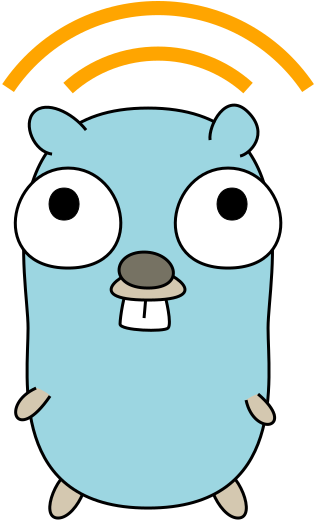 <?xml version="1.0" encoding="UTF-8"?>
<dia:diagram xmlns:dia="http://www.lysator.liu.se/~alla/dia/">
  <dia:layer name="Background" visible="true" connectable="true" active="true">
    <dia:object type="Standard - Beziergon" version="0" id="O0">
      <dia:attribute name="obj_pos">
        <dia:point val="11.5,18"/>
      </dia:attribute>
      <dia:attribute name="obj_bb">
        <dia:rectangle val="11.011,17.925;12.989,20.575"/>
      </dia:attribute>
      <dia:attribute name="bez_points">
        <dia:point val="11.5,18"/>
        <dia:point val="12.5,18"/>
        <dia:point val="13.5,20.5"/>
        <dia:point val="12.5,20.5"/>
        <dia:point val="11.5,20.5"/>
        <dia:point val="10.5,18"/>
      </dia:attribute>
      <dia:attribute name="corner_types">
        <dia:enum val="0"/>
        <dia:enum val="0"/>
        <dia:enum val="0"/>
      </dia:attribute>
      <dia:attribute name="line_width">
        <dia:real val="0.15"/>
      </dia:attribute>
      <dia:attribute name="inner_color">
        <dia:color val="#d4c8b0ff"/>
      </dia:attribute>
      <dia:attribute name="show_background">
        <dia:boolean val="true"/>
      </dia:attribute>
    </dia:object>
    <dia:object type="Standard - Beziergon" version="0" id="O1">
      <dia:attribute name="obj_pos">
        <dia:point val="4.5,18"/>
      </dia:attribute>
      <dia:attribute name="obj_bb">
        <dia:rectangle val="3.011,17.925;4.989,20.575"/>
      </dia:attribute>
      <dia:attribute name="bez_points">
        <dia:point val="4.5,18"/>
        <dia:point val="5.5,18"/>
        <dia:point val="4.5,20.5"/>
        <dia:point val="3.5,20.5"/>
        <dia:point val="2.5,20.5"/>
        <dia:point val="3.5,18"/>
      </dia:attribute>
      <dia:attribute name="corner_types">
        <dia:enum val="0"/>
        <dia:enum val="0"/>
        <dia:enum val="0"/>
      </dia:attribute>
      <dia:attribute name="line_width">
        <dia:real val="0.15"/>
      </dia:attribute>
      <dia:attribute name="inner_color">
        <dia:color val="#d4c8b0ff"/>
      </dia:attribute>
      <dia:attribute name="show_background">
        <dia:boolean val="true"/>
      </dia:attribute>
    </dia:object>
    <dia:object type="Standard - Beziergon" version="0" id="O2">
      <dia:attribute name="obj_pos">
        <dia:point val="8,0"/>
      </dia:attribute>
      <dia:attribute name="obj_bb">
        <dia:rectangle val="1.703,-0.075;14.297,20.075"/>
      </dia:attribute>
      <dia:attribute name="bez_points">
        <dia:point val="8,0"/>
        <dia:point val="16,0"/>
        <dia:point val="14,8.5"/>
        <dia:point val="14,11"/>
        <dia:point val="14,13.5"/>
        <dia:point val="15,20"/>
        <dia:point val="8,20"/>
        <dia:point val="1,20"/>
        <dia:point val="2,13.5"/>
        <dia:point val="2,11"/>
        <dia:point val="2,8.5"/>
        <dia:point val="0,0"/>
      </dia:attribute>
      <dia:attribute name="corner_types">
        <dia:enum val="0"/>
        <dia:enum val="0"/>
        <dia:enum val="0"/>
        <dia:enum val="0"/>
        <dia:enum val="0"/>
      </dia:attribute>
      <dia:attribute name="line_width">
        <dia:real val="0.15"/>
      </dia:attribute>
      <dia:attribute name="inner_color">
        <dia:color val="#9cd6e1ff"/>
      </dia:attribute>
      <dia:attribute name="show_background">
        <dia:boolean val="true"/>
      </dia:attribute>
    </dia:object>
    <dia:object type="Standard - Beziergon" version="0" id="O3">
      <dia:attribute name="obj_pos">
        <dia:point val="4,3"/>
      </dia:attribute>
      <dia:attribute name="obj_bb">
        <dia:rectangle val="1.287,2.925;6.713,8.075"/>
      </dia:attribute>
      <dia:attribute name="bez_points">
        <dia:point val="4,3"/>
        <dia:point val="7,3"/>
        <dia:point val="8,8"/>
        <dia:point val="4,8"/>
        <dia:point val="0,8"/>
        <dia:point val="1,3"/>
      </dia:attribute>
      <dia:attribute name="corner_types">
        <dia:enum val="0"/>
        <dia:enum val="0"/>
        <dia:enum val="0"/>
      </dia:attribute>
      <dia:attribute name="line_width">
        <dia:real val="0.15"/>
      </dia:attribute>
      <dia:attribute name="show_background">
        <dia:boolean val="true"/>
      </dia:attribute>
    </dia:object>
    <dia:object type="Standard - Beziergon" version="0" id="O4">
      <dia:attribute name="obj_pos">
        <dia:point val="12,3"/>
      </dia:attribute>
      <dia:attribute name="obj_bb">
        <dia:rectangle val="9.287,2.925;14.713,8.075"/>
      </dia:attribute>
      <dia:attribute name="bez_points">
        <dia:point val="12,3"/>
        <dia:point val="15,3"/>
        <dia:point val="16,8"/>
        <dia:point val="12,8"/>
        <dia:point val="8,8"/>
        <dia:point val="9,3"/>
      </dia:attribute>
      <dia:attribute name="corner_types">
        <dia:enum val="0"/>
        <dia:enum val="0"/>
        <dia:enum val="0"/>
      </dia:attribute>
      <dia:attribute name="line_width">
        <dia:real val="0.15"/>
      </dia:attribute>
      <dia:attribute name="show_background">
        <dia:boolean val="true"/>
      </dia:attribute>
    </dia:object>
    <dia:object type="Standard - Beziergon" version="0" id="O5">
      <dia:attribute name="obj_pos">
        <dia:point val="3.8,4"/>
      </dia:attribute>
      <dia:attribute name="obj_bb">
        <dia:rectangle val="3.05,4;4.55,5.6"/>
      </dia:attribute>
      <dia:attribute name="bez_points">
        <dia:point val="3.8,4"/>
        <dia:point val="4.8,4"/>
        <dia:point val="4.8,5.6"/>
        <dia:point val="3.8,5.6"/>
        <dia:point val="2.8,5.6"/>
        <dia:point val="2.8,4"/>
      </dia:attribute>
      <dia:attribute name="corner_types">
        <dia:enum val="0"/>
        <dia:enum val="0"/>
        <dia:enum val="0"/>
      </dia:attribute>
      <dia:attribute name="line_width">
        <dia:real val="4.147e-40"/>
      </dia:attribute>
      <dia:attribute name="inner_color">
        <dia:color val="#000000ff"/>
      </dia:attribute>
      <dia:attribute name="show_background">
        <dia:boolean val="true"/>
      </dia:attribute>
    </dia:object>
    <dia:object type="Standard - Beziergon" version="0" id="O6">
      <dia:attribute name="obj_pos">
        <dia:point val="12.2,4"/>
      </dia:attribute>
      <dia:attribute name="obj_bb">
        <dia:rectangle val="11.45,4;12.95,5.6"/>
      </dia:attribute>
      <dia:attribute name="bez_points">
        <dia:point val="12.2,4"/>
        <dia:point val="13.2,4"/>
        <dia:point val="13.2,5.6"/>
        <dia:point val="12.2,5.6"/>
        <dia:point val="11.2,5.6"/>
        <dia:point val="11.2,4"/>
      </dia:attribute>
      <dia:attribute name="corner_types">
        <dia:enum val="0"/>
        <dia:enum val="0"/>
        <dia:enum val="0"/>
      </dia:attribute>
      <dia:attribute name="line_width">
        <dia:real val="4.147e-40"/>
      </dia:attribute>
      <dia:attribute name="inner_color">
        <dia:color val="#000000ff"/>
      </dia:attribute>
      <dia:attribute name="show_background">
        <dia:boolean val="true"/>
      </dia:attribute>
    </dia:object>
    <dia:object type="Standard - Beziergon" version="0" id="O7">
      <dia:attribute name="obj_pos">
        <dia:point val="7,9"/>
      </dia:attribute>
      <dia:attribute name="obj_bb">
        <dia:rectangle val="6.525,8.812;9.142,11.188"/>
      </dia:attribute>
      <dia:attribute name="bez_points">
        <dia:point val="7,9"/>
        <dia:point val="7.2,8.8"/>
        <dia:point val="8.7,8.867"/>
        <dia:point val="8.8,9.2"/>
        <dia:point val="8.9,9.533"/>
        <dia:point val="9.2,10.8"/>
        <dia:point val="9,11"/>
        <dia:point val="8.8,11.2"/>
        <dia:point val="6.6,11.133"/>
        <dia:point val="6.6,10.8"/>
        <dia:point val="6.6,10.467"/>
        <dia:point val="6.8,9.2"/>
      </dia:attribute>
      <dia:attribute name="corner_types">
        <dia:enum val="0"/>
        <dia:enum val="0"/>
        <dia:enum val="0"/>
        <dia:enum val="0"/>
        <dia:enum val="0"/>
      </dia:attribute>
      <dia:attribute name="line_width">
        <dia:real val="0.15"/>
      </dia:attribute>
      <dia:attribute name="show_background">
        <dia:boolean val="true"/>
      </dia:attribute>
    </dia:object>
    <dia:object type="Standard - Line" version="0" id="O8">
      <dia:attribute name="obj_pos">
        <dia:point val="7.938,8.9"/>
      </dia:attribute>
      <dia:attribute name="obj_bb">
        <dia:rectangle val="7.719,8.819;8.019,10.581"/>
      </dia:attribute>
      <dia:attribute name="conn_endpoints">
        <dia:point val="7.938,8.9"/>
        <dia:point val="7.8,10.5"/>
      </dia:attribute>
      <dia:attribute name="numcp">
        <dia:int val="1"/>
      </dia:attribute>
      <dia:attribute name="line_width">
        <dia:real val="0.15"/>
      </dia:attribute>
      <dia:connections>
        <dia:connection handle="0" to="O7" connection="1"/>
      </dia:connections>
    </dia:object>
    <dia:object type="Standard - Beziergon" version="0" id="O9">
      <dia:attribute name="obj_pos">
        <dia:point val="8,8"/>
      </dia:attribute>
      <dia:attribute name="obj_bb">
        <dia:rectangle val="6.079,7.925;9.921,9.675"/>
      </dia:attribute>
      <dia:attribute name="bez_points">
        <dia:point val="8,8"/>
        <dia:point val="9,8"/>
        <dia:point val="11.6,9.6"/>
        <dia:point val="8,9.6"/>
        <dia:point val="4.4,9.6"/>
        <dia:point val="7,8"/>
      </dia:attribute>
      <dia:attribute name="corner_types">
        <dia:enum val="0"/>
        <dia:enum val="0"/>
        <dia:enum val="0"/>
      </dia:attribute>
      <dia:attribute name="line_width">
        <dia:real val="0.15"/>
      </dia:attribute>
      <dia:attribute name="inner_color">
        <dia:color val="#d4c8b0ff"/>
      </dia:attribute>
      <dia:attribute name="show_background">
        <dia:boolean val="true"/>
      </dia:attribute>
    </dia:object>
    <dia:object type="Standard - Beziergon" version="0" id="O10">
      <dia:attribute name="obj_pos">
        <dia:point val="7.8,7.2"/>
      </dia:attribute>
      <dia:attribute name="obj_bb">
        <dia:rectangle val="6.475,7.125;9.341,9.075"/>
      </dia:attribute>
      <dia:attribute name="bez_points">
        <dia:point val="7.8,7.2"/>
        <dia:point val="9.4,7.2"/>
        <dia:point val="10,9"/>
        <dia:point val="8,9"/>
        <dia:point val="6,9"/>
        <dia:point val="6.2,7.2"/>
      </dia:attribute>
      <dia:attribute name="corner_types">
        <dia:enum val="0"/>
        <dia:enum val="0"/>
        <dia:enum val="0"/>
      </dia:attribute>
      <dia:attribute name="line_width">
        <dia:real val="0.15"/>
      </dia:attribute>
      <dia:attribute name="inner_color">
        <dia:color val="#767263ff"/>
      </dia:attribute>
      <dia:attribute name="show_background">
        <dia:boolean val="true"/>
      </dia:attribute>
    </dia:object>
    <dia:object type="Standard - Beziergon" version="0" id="O11">
      <dia:attribute name="obj_pos">
        <dia:point val="4,2"/>
      </dia:attribute>
      <dia:attribute name="obj_bb">
        <dia:rectangle val="2.089,-0.07;4.723,2.227"/>
      </dia:attribute>
      <dia:attribute name="bez_points">
        <dia:point val="4,2"/>
        <dia:point val="6,1"/>
        <dia:point val="3.3,-0.4"/>
        <dia:point val="2.5,0"/>
        <dia:point val="1.7,0.4"/>
        <dia:point val="2,3"/>
      </dia:attribute>
      <dia:attribute name="corner_types">
        <dia:enum val="0"/>
        <dia:enum val="0"/>
        <dia:enum val="0"/>
      </dia:attribute>
      <dia:attribute name="line_color">
        <dia:color val="#00000000"/>
      </dia:attribute>
      <dia:attribute name="line_width">
        <dia:real val="4.147e-40"/>
      </dia:attribute>
      <dia:attribute name="inner_color">
        <dia:color val="#9cd6e1ff"/>
      </dia:attribute>
      <dia:attribute name="show_background">
        <dia:boolean val="true"/>
      </dia:attribute>
    </dia:object>
    <dia:object type="Standard - BezierLine" version="0" id="O12">
      <dia:attribute name="obj_pos">
        <dia:point val="3.2,2.3"/>
      </dia:attribute>
      <dia:attribute name="obj_bb">
        <dia:rectangle val="1.983,-0.117;5.005,2.383"/>
      </dia:attribute>
      <dia:attribute name="bez_points">
        <dia:point val="3.2,2.3"/>
        <dia:point val="2.3,2.2"/>
        <dia:point val="1.7,0.8"/>
        <dia:point val="2.3,0.2"/>
        <dia:point val="2.9,-0.4"/>
        <dia:point val="4.2,0.2"/>
        <dia:point val="4.9,1.1"/>
      </dia:attribute>
      <dia:attribute name="corner_types">
        <dia:enum val="0"/>
        <dia:enum val="0"/>
        <dia:enum val="0"/>
      </dia:attribute>
      <dia:attribute name="line_width">
        <dia:real val="0.15"/>
      </dia:attribute>
    </dia:object>
    <dia:object type="Standard - Beziergon" version="0" id="O13">
      <dia:attribute name="obj_pos">
        <dia:point val="12,2.2"/>
      </dia:attribute>
      <dia:attribute name="obj_bb">
        <dia:rectangle val="11.318,-0.172;13.443,2.372"/>
      </dia:attribute>
      <dia:attribute name="bez_points">
        <dia:point val="12,2.2"/>
        <dia:point val="13.4,3"/>
        <dia:point val="14,0.8"/>
        <dia:point val="12.8,0"/>
        <dia:point val="11.6,-0.8"/>
        <dia:point val="10.6,1.4"/>
      </dia:attribute>
      <dia:attribute name="corner_types">
        <dia:enum val="0"/>
        <dia:enum val="0"/>
        <dia:enum val="0"/>
      </dia:attribute>
      <dia:attribute name="line_color">
        <dia:color val="#00000000"/>
      </dia:attribute>
      <dia:attribute name="line_width">
        <dia:real val="4.147e-40"/>
      </dia:attribute>
      <dia:attribute name="inner_color">
        <dia:color val="#9cd6e1ff"/>
      </dia:attribute>
      <dia:attribute name="show_background">
        <dia:boolean val="true"/>
      </dia:attribute>
    </dia:object>
    <dia:object type="Standard - BezierLine" version="0" id="O14">
      <dia:attribute name="obj_pos">
        <dia:point val="11.1,1.6"/>
      </dia:attribute>
      <dia:attribute name="obj_bb">
        <dia:rectangle val="11.015,-0.223;13.571,2.488"/>
      </dia:attribute>
      <dia:attribute name="bez_points">
        <dia:point val="11.1,1.6"/>
        <dia:point val="11,0.9"/>
        <dia:point val="11.9,-0.9"/>
        <dia:point val="13,0.2"/>
        <dia:point val="14.1,1.3"/>
        <dia:point val="13.1,2.3"/>
        <dia:point val="12.6,2.4"/>
      </dia:attribute>
      <dia:attribute name="corner_types">
        <dia:enum val="0"/>
        <dia:enum val="0"/>
        <dia:enum val="0"/>
      </dia:attribute>
      <dia:attribute name="line_width">
        <dia:real val="0.15"/>
      </dia:attribute>
    </dia:object>
    <dia:object type="Standard - Arc" version="0" id="O15">
      <dia:attribute name="obj_pos">
        <dia:point val="1,-1"/>
      </dia:attribute>
      <dia:attribute name="obj_bb">
        <dia:rectangle val="0.647,-5.353;16.353,-0.647"/>
      </dia:attribute>
      <dia:attribute name="conn_endpoints">
        <dia:point val="1,-1"/>
        <dia:point val="16,-1"/>
      </dia:attribute>
      <dia:attribute name="arc_color">
        <dia:color val="#ffa500ff"/>
      </dia:attribute>
      <dia:attribute name="curve_distance">
        <dia:real val="-4"/>
      </dia:attribute>
      <dia:attribute name="line_width">
        <dia:real val="0.706"/>
      </dia:attribute>
    </dia:object>
    <dia:object type="Standard - Arc" version="0" id="O16">
      <dia:attribute name="obj_pos">
        <dia:point val="4,-1"/>
      </dia:attribute>
      <dia:attribute name="obj_bb">
        <dia:rectangle val="3.647,-3.076;13.353,-0.647"/>
      </dia:attribute>
      <dia:attribute name="conn_endpoints">
        <dia:point val="4,-1"/>
        <dia:point val="13,-1"/>
      </dia:attribute>
      <dia:attribute name="arc_color">
        <dia:color val="#ffa500ff"/>
      </dia:attribute>
      <dia:attribute name="curve_distance">
        <dia:real val="-1.723"/>
      </dia:attribute>
      <dia:attribute name="line_width">
        <dia:real val="0.706"/>
      </dia:attribute>
    </dia:object>
    <dia:object type="Standard - Beziergon" version="0" id="O17">
      <dia:attribute name="obj_pos">
        <dia:point val="1.5,15.5"/>
      </dia:attribute>
      <dia:attribute name="obj_bb">
        <dia:rectangle val="1.379,13.984;3.1,15.602"/>
      </dia:attribute>
      <dia:attribute name="bez_points">
        <dia:point val="1.5,15.5"/>
        <dia:point val="2,16"/>
        <dia:point val="3.1,14.5"/>
        <dia:point val="3.1,14.4"/>
        <dia:point val="3.1,14.3"/>
        <dia:point val="2.4,13.9"/>
        <dia:point val="2.3,14"/>
        <dia:point val="2.2,14.1"/>
        <dia:point val="1,15"/>
      </dia:attribute>
      <dia:attribute name="corner_types">
        <dia:enum val="1"/>
        <dia:enum val="0"/>
        <dia:enum val="0"/>
        <dia:enum val="0"/>
      </dia:attribute>
      <dia:attribute name="line_color">
        <dia:color val="#00000000"/>
      </dia:attribute>
      <dia:attribute name="line_width">
        <dia:real val="4.147e-40"/>
      </dia:attribute>
      <dia:attribute name="inner_color">
        <dia:color val="#d4c8b0ff"/>
      </dia:attribute>
      <dia:attribute name="show_background">
        <dia:boolean val="true"/>
      </dia:attribute>
    </dia:object>
    <dia:object type="Standard - Beziergon" version="0" id="O18">
      <dia:attribute name="obj_pos">
        <dia:point val="12.9,14.6"/>
      </dia:attribute>
      <dia:attribute name="obj_bb">
        <dia:rectangle val="12.89,14.3;14.406,15.868"/>
      </dia:attribute>
      <dia:attribute name="bez_points">
        <dia:point val="12.9,14.6"/>
        <dia:point val="12.8,14.7"/>
        <dia:point val="13.5,16.2"/>
        <dia:point val="14.2,15.8"/>
        <dia:point val="14.9,15.4"/>
        <dia:point val="13.6,14.3"/>
        <dia:point val="13.5,14.3"/>
        <dia:point val="13.4,14.3"/>
        <dia:point val="13,14.5"/>
      </dia:attribute>
      <dia:attribute name="corner_types">
        <dia:enum val="0"/>
        <dia:enum val="0"/>
        <dia:enum val="0"/>
        <dia:enum val="0"/>
      </dia:attribute>
      <dia:attribute name="line_color">
        <dia:color val="#00000000"/>
      </dia:attribute>
      <dia:attribute name="line_width">
        <dia:real val="4.147e-40"/>
      </dia:attribute>
      <dia:attribute name="inner_color">
        <dia:color val="#d4c8b0ff"/>
      </dia:attribute>
      <dia:attribute name="show_background">
        <dia:boolean val="true"/>
      </dia:attribute>
    </dia:object>
    <dia:object type="Standard - BezierLine" version="0" id="O19">
      <dia:attribute name="obj_pos">
        <dia:point val="2.4,14"/>
      </dia:attribute>
      <dia:attribute name="obj_bb">
        <dia:rectangle val="1.304,13.901;3.204,15.662"/>
      </dia:attribute>
      <dia:attribute name="bez_points">
        <dia:point val="2.4,14"/>
        <dia:point val="0.6,14.8"/>
        <dia:point val="1.4,16.9"/>
        <dia:point val="3.1,14.4"/>
      </dia:attribute>
      <dia:attribute name="corner_types">
        <dia:enum val="0"/>
        <dia:enum val="0"/>
      </dia:attribute>
      <dia:attribute name="line_width">
        <dia:real val="0.15"/>
      </dia:attribute>
    </dia:object>
    <dia:object type="Standard - BezierLine" version="0" id="O20">
      <dia:attribute name="obj_pos">
        <dia:point val="12.9,14.6"/>
      </dia:attribute>
      <dia:attribute name="obj_bb">
        <dia:rectangle val="12.811,14.194;14.403,15.892"/>
      </dia:attribute>
      <dia:attribute name="bez_points">
        <dia:point val="12.9,14.6"/>
        <dia:point val="13.3,16.5"/>
        <dia:point val="15.5,16"/>
        <dia:point val="13.5,14.3"/>
      </dia:attribute>
      <dia:attribute name="corner_types">
        <dia:enum val="0"/>
        <dia:enum val="0"/>
      </dia:attribute>
      <dia:attribute name="line_width">
        <dia:real val="0.15"/>
      </dia:attribute>
    </dia:object>
  </dia:layer>
</dia:diagram>
